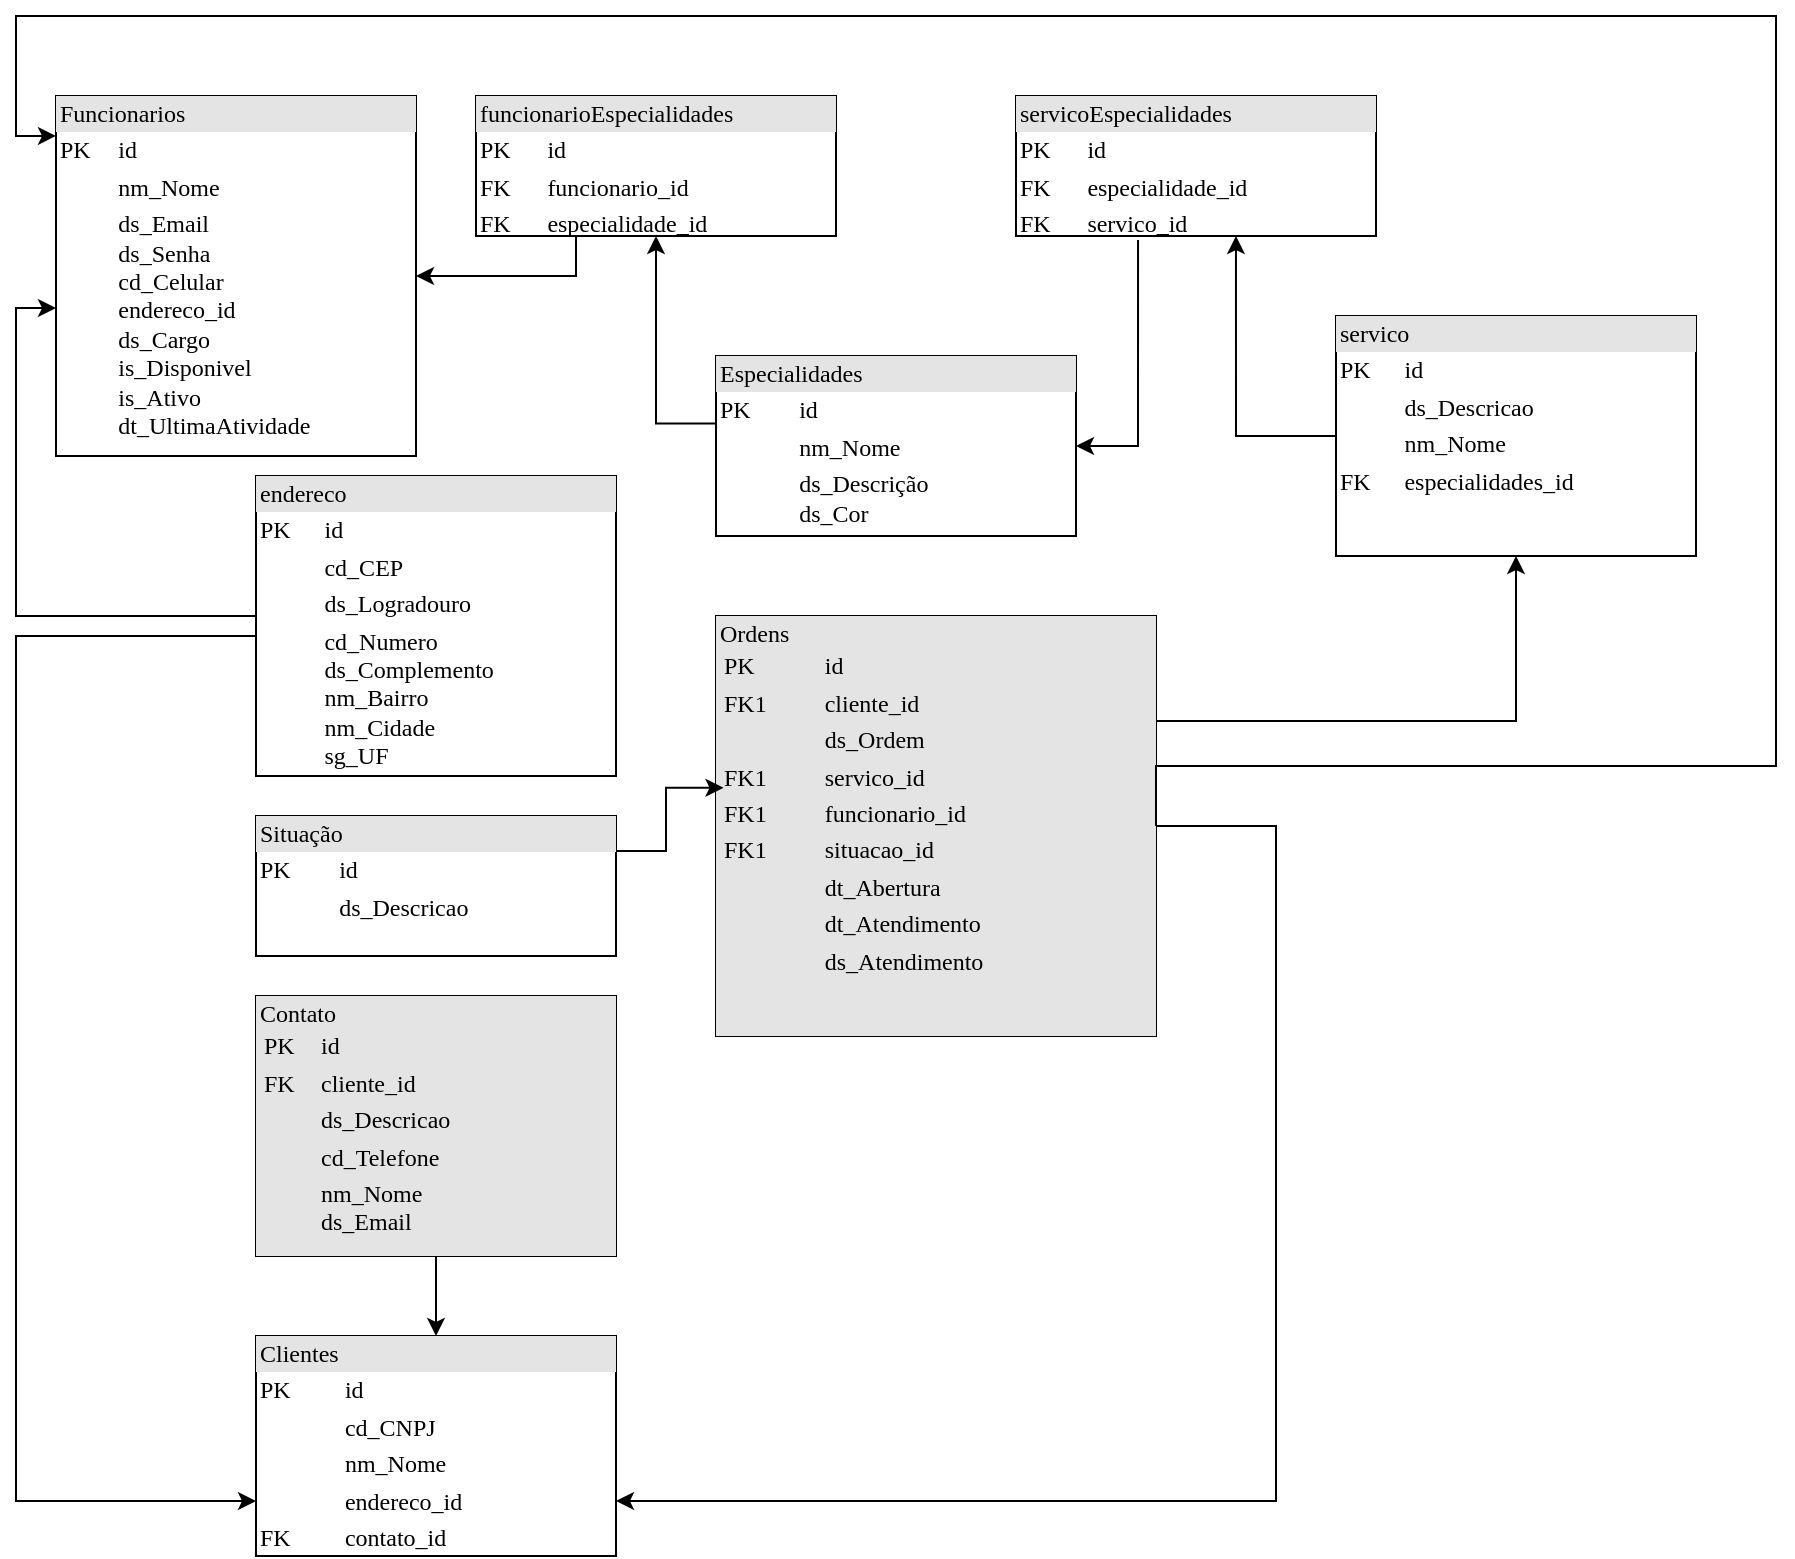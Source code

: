 <mxfile version="24.7.16">
  <diagram name="Page-1" id="2ca16b54-16f6-2749-3443-fa8db7711227">
    <mxGraphModel dx="1332" dy="573" grid="1" gridSize="10" guides="1" tooltips="1" connect="1" arrows="1" fold="1" page="1" pageScale="1" pageWidth="1100" pageHeight="850" background="none" math="0" shadow="0">
      <root>
        <mxCell id="0" />
        <mxCell id="1" parent="0" />
        <mxCell id="2ed32ef02a7f4228-1" value="&lt;div style=&quot;box-sizing:border-box;width:100%;background:#e4e4e4;padding:2px;&quot;&gt;Funcionarios&lt;/div&gt;&lt;table style=&quot;width:100%;font-size:1em;&quot; cellpadding=&quot;2&quot; cellspacing=&quot;0&quot;&gt;&lt;tbody&gt;&lt;tr&gt;&lt;td&gt;PK&lt;/td&gt;&lt;td&gt;id&lt;br&gt;&lt;/td&gt;&lt;/tr&gt;&lt;tr&gt;&lt;td&gt;&lt;br&gt;&lt;/td&gt;&lt;td&gt;nm_Nome&lt;/td&gt;&lt;/tr&gt;&lt;tr&gt;&lt;td&gt;&lt;/td&gt;&lt;td&gt;ds_Email&lt;br&gt;ds_Senha&lt;br&gt;cd_Celular&lt;br&gt;endereco_id&lt;br&gt;ds_Cargo&lt;br&gt;is_Disponivel&lt;br&gt;is_Ativo&lt;br&gt;&lt;span style=&quot;background-color: rgb(255, 255, 255);&quot;&gt;dt_UltimaAtividade&lt;/span&gt;&lt;br style=&quot;background-color: rgb(255, 255, 255);&quot;&gt;&lt;/td&gt;&lt;/tr&gt;&lt;/tbody&gt;&lt;/table&gt;" style="verticalAlign=top;align=left;overflow=fill;html=1;rounded=0;shadow=0;comic=0;labelBackgroundColor=none;strokeWidth=1;fontFamily=Verdana;fontSize=12" parent="1" vertex="1">
          <mxGeometry x="110" y="100" width="180" height="180" as="geometry" />
        </mxCell>
        <mxCell id="2ed32ef02a7f4228-2" value="&lt;div style=&quot;box-sizing: border-box ; width: 100% ; background: #e4e4e4 ; padding: 2px&quot;&gt;Especialidades&lt;/div&gt;&lt;table style=&quot;width: 100% ; font-size: 1em&quot; cellpadding=&quot;2&quot; cellspacing=&quot;0&quot;&gt;&lt;tbody&gt;&lt;tr&gt;&lt;td&gt;PK&lt;/td&gt;&lt;td&gt;id&lt;/td&gt;&lt;/tr&gt;&lt;tr&gt;&lt;td&gt;&lt;br&gt;&lt;/td&gt;&lt;td&gt;nm_Nome&lt;/td&gt;&lt;/tr&gt;&lt;tr&gt;&lt;td&gt;&lt;/td&gt;&lt;td&gt;ds_Descrição&lt;br&gt;&lt;span style=&quot;background-color: rgb(255, 255, 255);&quot;&gt;ds_Cor&lt;/span&gt;&lt;br&gt;&lt;/td&gt;&lt;/tr&gt;&lt;tr&gt;&lt;td&gt;&lt;/td&gt;&lt;td&gt;&lt;br&gt;&lt;/td&gt;&lt;/tr&gt;&lt;/tbody&gt;&lt;/table&gt;" style="verticalAlign=top;align=left;overflow=fill;html=1;rounded=0;shadow=0;comic=0;labelBackgroundColor=none;strokeWidth=1;fontFamily=Verdana;fontSize=12" parent="1" vertex="1">
          <mxGeometry x="440" y="230" width="180" height="90" as="geometry" />
        </mxCell>
        <mxCell id="2ed32ef02a7f4228-4" value="&lt;div style=&quot;box-sizing: border-box ; width: 100% ; background: #e4e4e4 ; padding: 2px&quot;&gt;Clientes&lt;/div&gt;&lt;table style=&quot;width: 100% ; font-size: 1em&quot; cellpadding=&quot;2&quot; cellspacing=&quot;0&quot;&gt;&lt;tbody&gt;&lt;tr&gt;&lt;td&gt;PK&lt;/td&gt;&lt;td&gt;id&lt;/td&gt;&lt;/tr&gt;&lt;tr&gt;&lt;td&gt;&lt;br&gt;&lt;/td&gt;&lt;td&gt;cd_CNPJ&lt;/td&gt;&lt;/tr&gt;&lt;tr&gt;&lt;td&gt;&lt;/td&gt;&lt;td&gt;nm_Nome&lt;/td&gt;&lt;/tr&gt;&lt;tr&gt;&lt;td&gt;&lt;br&gt;&lt;/td&gt;&lt;td&gt;endereco_id&lt;/td&gt;&lt;/tr&gt;&lt;tr&gt;&lt;td&gt;FK&lt;/td&gt;&lt;td&gt;contato_id&lt;/td&gt;&lt;/tr&gt;&lt;/tbody&gt;&lt;/table&gt;" style="verticalAlign=top;align=left;overflow=fill;html=1;rounded=0;shadow=0;comic=0;labelBackgroundColor=none;strokeWidth=1;fontFamily=Verdana;fontSize=12" parent="1" vertex="1">
          <mxGeometry x="210" y="720" width="180" height="110" as="geometry" />
        </mxCell>
        <mxCell id="E1wmSHJxvpyyn2h4fCHY-12" style="edgeStyle=orthogonalEdgeStyle;rounded=0;orthogonalLoop=1;jettySize=auto;html=1;exitX=1;exitY=0.25;exitDx=0;exitDy=0;entryX=0.5;entryY=1;entryDx=0;entryDy=0;" parent="1" source="2ed32ef02a7f4228-8" target="E1wmSHJxvpyyn2h4fCHY-4" edge="1">
          <mxGeometry relative="1" as="geometry" />
        </mxCell>
        <mxCell id="E1wmSHJxvpyyn2h4fCHY-13" style="edgeStyle=orthogonalEdgeStyle;rounded=0;orthogonalLoop=1;jettySize=auto;html=1;entryX=1;entryY=0.75;entryDx=0;entryDy=0;exitX=1;exitY=0.5;exitDx=0;exitDy=0;" parent="1" source="2ed32ef02a7f4228-8" target="2ed32ef02a7f4228-4" edge="1">
          <mxGeometry relative="1" as="geometry">
            <Array as="points">
              <mxPoint x="720" y="465" />
              <mxPoint x="720" y="803" />
            </Array>
            <mxPoint x="680" y="500" as="sourcePoint" />
          </mxGeometry>
        </mxCell>
        <mxCell id="2ed32ef02a7f4228-8" value="&lt;div style=&quot;box-sizing: border-box ; width: 100% ; background: #e4e4e4 ; padding: 2px&quot;&gt;Ordens&lt;table style=&quot;background-color: initial; font-size: 1em; width: 100%;&quot; cellpadding=&quot;2&quot; cellspacing=&quot;0&quot;&gt;&lt;tbody&gt;&lt;tr&gt;&lt;td&gt;PK&lt;/td&gt;&lt;td&gt;id&lt;/td&gt;&lt;/tr&gt;&lt;tr&gt;&lt;td&gt;FK1&lt;/td&gt;&lt;td&gt;cliente_id&lt;/td&gt;&lt;/tr&gt;&lt;tr&gt;&lt;td&gt;&lt;/td&gt;&lt;td&gt;ds_Ordem&lt;/td&gt;&lt;/tr&gt;&lt;tr&gt;&lt;td&gt;FK1&lt;br&gt;&lt;/td&gt;&lt;td&gt;servico_id&lt;br&gt;&lt;/td&gt;&lt;/tr&gt;&lt;tr&gt;&lt;td&gt;FK1&lt;br&gt;&lt;/td&gt;&lt;td&gt;funcionario_id&lt;br&gt;&lt;/td&gt;&lt;/tr&gt;&lt;tr&gt;&lt;td&gt;FK1&lt;br&gt;&lt;/td&gt;&lt;td&gt;situacao_id&lt;br&gt;&lt;/td&gt;&lt;/tr&gt;&lt;tr&gt;&lt;td&gt;&lt;br&gt;&lt;/td&gt;&lt;td&gt;dt_Abertura&lt;/td&gt;&lt;/tr&gt;&lt;tr&gt;&lt;td&gt;&lt;br&gt;&lt;/td&gt;&lt;td&gt;dt_Atendimento&lt;/td&gt;&lt;/tr&gt;&lt;tr&gt;&lt;td&gt;&lt;br&gt;&lt;/td&gt;&lt;td&gt;ds_Atendimento&lt;/td&gt;&lt;/tr&gt;&lt;tr&gt;&lt;td&gt;&lt;br&gt;&lt;/td&gt;&lt;td&gt;&lt;br&gt;&lt;/td&gt;&lt;/tr&gt;&lt;tr&gt;&lt;td&gt;&lt;br&gt;&lt;/td&gt;&lt;td&gt;&lt;br&gt;&lt;/td&gt;&lt;/tr&gt;&lt;tr&gt;&lt;td&gt;&lt;br&gt;&lt;/td&gt;&lt;td&gt;&lt;br&gt;&lt;/td&gt;&lt;/tr&gt;&lt;tr&gt;&lt;td&gt;&lt;br&gt;&lt;/td&gt;&lt;td&gt;&lt;br&gt;&lt;/td&gt;&lt;/tr&gt;&lt;tr&gt;&lt;td&gt;&lt;br&gt;&lt;/td&gt;&lt;td&gt;&lt;br&gt;&lt;/td&gt;&lt;/tr&gt;&lt;tr&gt;&lt;td&gt;&lt;br&gt;&lt;/td&gt;&lt;td&gt;&lt;br&gt;&lt;/td&gt;&lt;/tr&gt;&lt;tr&gt;&lt;td&gt;&lt;br&gt;&lt;/td&gt;&lt;td&gt;&lt;br&gt;&lt;/td&gt;&lt;/tr&gt;&lt;/tbody&gt;&lt;/table&gt;&lt;/div&gt;" style="verticalAlign=top;align=left;overflow=fill;html=1;rounded=0;shadow=0;comic=0;labelBackgroundColor=none;strokeWidth=1;fontFamily=Verdana;fontSize=12" parent="1" vertex="1">
          <mxGeometry x="440" y="360" width="220" height="210" as="geometry" />
        </mxCell>
        <mxCell id="2ed32ef02a7f4228-11" value="&lt;div style=&quot;box-sizing:border-box;width:100%;background:#e4e4e4;padding:2px;&quot;&gt;Situação&lt;/div&gt;&lt;table style=&quot;width:100%;font-size:1em;&quot; cellpadding=&quot;2&quot; cellspacing=&quot;0&quot;&gt;&lt;tbody&gt;&lt;tr&gt;&lt;td&gt;PK&lt;/td&gt;&lt;td&gt;id&lt;/td&gt;&lt;/tr&gt;&lt;tr&gt;&lt;td&gt;&lt;br&gt;&lt;/td&gt;&lt;td&gt;ds_Descricao&lt;/td&gt;&lt;/tr&gt;&lt;tr&gt;&lt;td&gt;&lt;/td&gt;&lt;td&gt;&lt;br&gt;&lt;/td&gt;&lt;/tr&gt;&lt;/tbody&gt;&lt;/table&gt;" style="verticalAlign=top;align=left;overflow=fill;html=1;rounded=0;shadow=0;comic=0;labelBackgroundColor=none;strokeWidth=1;fontFamily=Verdana;fontSize=12" parent="1" vertex="1">
          <mxGeometry x="210" y="460" width="180" height="70" as="geometry" />
        </mxCell>
        <mxCell id="E1wmSHJxvpyyn2h4fCHY-2" style="edgeStyle=orthogonalEdgeStyle;rounded=0;orthogonalLoop=1;jettySize=auto;html=1;entryX=0.5;entryY=1;entryDx=0;entryDy=0;exitX=0;exitY=0.375;exitDx=0;exitDy=0;exitPerimeter=0;" parent="1" source="2ed32ef02a7f4228-2" target="E1wmSHJxvpyyn2h4fCHY-6" edge="1">
          <mxGeometry relative="1" as="geometry">
            <mxPoint x="440" y="250" as="sourcePoint" />
          </mxGeometry>
        </mxCell>
        <mxCell id="E1wmSHJxvpyyn2h4fCHY-4" value="&lt;div style=&quot;box-sizing:border-box;width:100%;background:#e4e4e4;padding:2px;&quot;&gt;servico&lt;/div&gt;&lt;table style=&quot;width:100%;font-size:1em;&quot; cellpadding=&quot;2&quot; cellspacing=&quot;0&quot;&gt;&lt;tbody&gt;&lt;tr&gt;&lt;td&gt;PK&lt;/td&gt;&lt;td&gt;id&lt;/td&gt;&lt;/tr&gt;&lt;tr&gt;&lt;td&gt;&lt;br&gt;&lt;/td&gt;&lt;td&gt;ds_Descricao&lt;/td&gt;&lt;/tr&gt;&lt;tr&gt;&lt;td&gt;&lt;br&gt;&lt;/td&gt;&lt;td&gt;nm_Nome&lt;/td&gt;&lt;/tr&gt;&lt;tr&gt;&lt;td&gt;FK&lt;/td&gt;&lt;td&gt;especialidades_id&lt;/td&gt;&lt;/tr&gt;&lt;tr&gt;&lt;td&gt;&lt;/td&gt;&lt;td&gt;&lt;br&gt;&lt;/td&gt;&lt;/tr&gt;&lt;/tbody&gt;&lt;/table&gt;" style="verticalAlign=top;align=left;overflow=fill;html=1;rounded=0;shadow=0;comic=0;labelBackgroundColor=none;strokeWidth=1;fontFamily=Verdana;fontSize=12" parent="1" vertex="1">
          <mxGeometry x="750" y="210" width="180" height="120" as="geometry" />
        </mxCell>
        <mxCell id="E1wmSHJxvpyyn2h4fCHY-5" style="edgeStyle=orthogonalEdgeStyle;rounded=0;orthogonalLoop=1;jettySize=auto;html=1;exitX=0.5;exitY=1;exitDx=0;exitDy=0;" parent="1" source="E1wmSHJxvpyyn2h4fCHY-4" target="E1wmSHJxvpyyn2h4fCHY-4" edge="1">
          <mxGeometry relative="1" as="geometry" />
        </mxCell>
        <mxCell id="E1wmSHJxvpyyn2h4fCHY-7" style="edgeStyle=orthogonalEdgeStyle;rounded=0;orthogonalLoop=1;jettySize=auto;html=1;exitX=0.25;exitY=1;exitDx=0;exitDy=0;entryX=1;entryY=0.5;entryDx=0;entryDy=0;" parent="1" source="E1wmSHJxvpyyn2h4fCHY-6" target="2ed32ef02a7f4228-1" edge="1">
          <mxGeometry relative="1" as="geometry">
            <mxPoint x="370" y="260" as="targetPoint" />
            <Array as="points">
              <mxPoint x="370" y="170" />
              <mxPoint x="370" y="190" />
            </Array>
          </mxGeometry>
        </mxCell>
        <mxCell id="E1wmSHJxvpyyn2h4fCHY-6" value="&lt;div style=&quot;box-sizing:border-box;width:100%;background:#e4e4e4;padding:2px;&quot;&gt;funcionarioEspecialidades&lt;/div&gt;&lt;table style=&quot;width:100%;font-size:1em;&quot; cellpadding=&quot;2&quot; cellspacing=&quot;0&quot;&gt;&lt;tbody&gt;&lt;tr&gt;&lt;td&gt;PK&lt;/td&gt;&lt;td&gt;id&lt;/td&gt;&lt;/tr&gt;&lt;tr&gt;&lt;td&gt;FK&lt;/td&gt;&lt;td&gt;funcionario_id&lt;/td&gt;&lt;/tr&gt;&lt;tr&gt;&lt;td&gt;FK&lt;/td&gt;&lt;td&gt;especialidade_id&lt;/td&gt;&lt;/tr&gt;&lt;/tbody&gt;&lt;/table&gt;" style="verticalAlign=top;align=left;overflow=fill;html=1;rounded=0;shadow=0;comic=0;labelBackgroundColor=none;strokeWidth=1;fontFamily=Verdana;fontSize=12" parent="1" vertex="1">
          <mxGeometry x="320" y="100" width="180" height="70" as="geometry" />
        </mxCell>
        <mxCell id="E1wmSHJxvpyyn2h4fCHY-8" style="edgeStyle=orthogonalEdgeStyle;rounded=0;orthogonalLoop=1;jettySize=auto;html=1;entryX=0.611;entryY=1;entryDx=0;entryDy=0;entryPerimeter=0;exitX=0;exitY=0.5;exitDx=0;exitDy=0;" parent="1" source="E1wmSHJxvpyyn2h4fCHY-4" target="E1wmSHJxvpyyn2h4fCHY-9" edge="1">
          <mxGeometry relative="1" as="geometry">
            <mxPoint x="740" y="230" as="sourcePoint" />
            <Array as="points">
              <mxPoint x="700" y="270" />
            </Array>
          </mxGeometry>
        </mxCell>
        <mxCell id="E1wmSHJxvpyyn2h4fCHY-10" style="edgeStyle=orthogonalEdgeStyle;rounded=0;orthogonalLoop=1;jettySize=auto;html=1;exitX=0.339;exitY=1.029;exitDx=0;exitDy=0;exitPerimeter=0;entryX=1;entryY=0.5;entryDx=0;entryDy=0;" parent="1" source="E1wmSHJxvpyyn2h4fCHY-9" target="2ed32ef02a7f4228-2" edge="1">
          <mxGeometry relative="1" as="geometry">
            <mxPoint x="680" y="260" as="targetPoint" />
          </mxGeometry>
        </mxCell>
        <mxCell id="E1wmSHJxvpyyn2h4fCHY-9" value="&lt;div style=&quot;box-sizing:border-box;width:100%;background:#e4e4e4;padding:2px;&quot;&gt;servicoEspecialidades&lt;/div&gt;&lt;table style=&quot;width:100%;font-size:1em;&quot; cellpadding=&quot;2&quot; cellspacing=&quot;0&quot;&gt;&lt;tbody&gt;&lt;tr&gt;&lt;td&gt;PK&lt;/td&gt;&lt;td&gt;id&lt;/td&gt;&lt;/tr&gt;&lt;tr&gt;&lt;td&gt;FK&lt;/td&gt;&lt;td&gt;especialidade_id&lt;/td&gt;&lt;/tr&gt;&lt;tr&gt;&lt;td&gt;FK&lt;/td&gt;&lt;td&gt;servico_id&lt;/td&gt;&lt;/tr&gt;&lt;/tbody&gt;&lt;/table&gt;" style="verticalAlign=top;align=left;overflow=fill;html=1;rounded=0;shadow=0;comic=0;labelBackgroundColor=none;strokeWidth=1;fontFamily=Verdana;fontSize=12" parent="1" vertex="1">
          <mxGeometry x="590" y="100" width="180" height="70" as="geometry" />
        </mxCell>
        <mxCell id="E1wmSHJxvpyyn2h4fCHY-14" style="edgeStyle=orthogonalEdgeStyle;rounded=0;orthogonalLoop=1;jettySize=auto;html=1;exitX=1;exitY=0.25;exitDx=0;exitDy=0;entryX=0.017;entryY=0.409;entryDx=0;entryDy=0;entryPerimeter=0;" parent="1" source="2ed32ef02a7f4228-11" target="2ed32ef02a7f4228-8" edge="1">
          <mxGeometry relative="1" as="geometry" />
        </mxCell>
        <mxCell id="E1wmSHJxvpyyn2h4fCHY-15" style="edgeStyle=orthogonalEdgeStyle;rounded=0;orthogonalLoop=1;jettySize=auto;html=1;entryX=0;entryY=0.111;entryDx=0;entryDy=0;entryPerimeter=0;exitX=1;exitY=0.5;exitDx=0;exitDy=0;" parent="1" source="2ed32ef02a7f4228-8" target="2ed32ef02a7f4228-1" edge="1">
          <mxGeometry relative="1" as="geometry">
            <mxPoint x="620" y="444" as="sourcePoint" />
            <Array as="points">
              <mxPoint x="970" y="435" />
              <mxPoint x="970" y="60" />
              <mxPoint x="90" y="60" />
              <mxPoint x="90" y="120" />
            </Array>
          </mxGeometry>
        </mxCell>
        <mxCell id="lj5euqVgex8FqeP5p7rU-2" style="edgeStyle=orthogonalEdgeStyle;rounded=0;orthogonalLoop=1;jettySize=auto;html=1;entryX=0.5;entryY=0;entryDx=0;entryDy=0;" parent="1" source="lj5euqVgex8FqeP5p7rU-1" target="2ed32ef02a7f4228-4" edge="1">
          <mxGeometry relative="1" as="geometry">
            <Array as="points" />
          </mxGeometry>
        </mxCell>
        <mxCell id="lj5euqVgex8FqeP5p7rU-1" value="&lt;div style=&quot;box-sizing: border-box ; width: 100% ; background: #e4e4e4 ; padding: 2px&quot;&gt;Contato&lt;table style=&quot;background-color: initial; font-size: 1em; width: 100%;&quot; cellpadding=&quot;2&quot; cellspacing=&quot;0&quot;&gt;&lt;tbody&gt;&lt;tr&gt;&lt;td&gt;PK&lt;/td&gt;&lt;td&gt;id&lt;/td&gt;&lt;/tr&gt;&lt;tr&gt;&lt;td&gt;FK&lt;/td&gt;&lt;td&gt;cliente_id&lt;/td&gt;&lt;/tr&gt;&lt;tr&gt;&lt;td&gt;&lt;/td&gt;&lt;td&gt;ds_Descricao&lt;span style=&quot;white-space: pre;&quot;&gt;&#x9;&lt;/span&gt;&lt;span style=&quot;white-space: pre;&quot;&gt;&#x9;&lt;/span&gt;&lt;/td&gt;&lt;/tr&gt;&lt;tr&gt;&lt;td&gt;&lt;br&gt;&lt;/td&gt;&lt;td&gt;cd_Telefone&lt;/td&gt;&lt;/tr&gt;&lt;tr&gt;&lt;td&gt;&lt;br&gt;&lt;/td&gt;&lt;td&gt;nm_Nome&lt;br&gt;ds_Email&lt;/td&gt;&lt;/tr&gt;&lt;tr&gt;&lt;td&gt;&lt;br&gt;&lt;/td&gt;&lt;td&gt;&lt;br&gt;&lt;/td&gt;&lt;/tr&gt;&lt;/tbody&gt;&lt;/table&gt;&lt;/div&gt;" style="verticalAlign=top;align=left;overflow=fill;html=1;rounded=0;shadow=0;comic=0;labelBackgroundColor=none;strokeWidth=1;fontFamily=Verdana;fontSize=12" parent="1" vertex="1">
          <mxGeometry x="210" y="550" width="180" height="130" as="geometry" />
        </mxCell>
        <mxCell id="iMW0kM_b6GtbQLB3pwRe-6" style="edgeStyle=orthogonalEdgeStyle;rounded=0;orthogonalLoop=1;jettySize=auto;html=1;entryX=0;entryY=0.75;entryDx=0;entryDy=0;" parent="1" target="2ed32ef02a7f4228-4" edge="1">
          <mxGeometry relative="1" as="geometry">
            <mxPoint x="210" y="370" as="sourcePoint" />
            <Array as="points">
              <mxPoint x="90" y="370" />
              <mxPoint x="90" y="803" />
            </Array>
          </mxGeometry>
        </mxCell>
        <mxCell id="iMW0kM_b6GtbQLB3pwRe-4" value="&lt;div style=&quot;box-sizing:border-box;width:100%;background:#e4e4e4;padding:2px;&quot;&gt;endereco&lt;/div&gt;&lt;table style=&quot;width:100%;font-size:1em;&quot; cellpadding=&quot;2&quot; cellspacing=&quot;0&quot;&gt;&lt;tbody&gt;&lt;tr&gt;&lt;td&gt;PK&lt;/td&gt;&lt;td&gt;id&lt;/td&gt;&lt;/tr&gt;&lt;tr&gt;&lt;td&gt;&lt;br&gt;&lt;/td&gt;&lt;td&gt;cd_CEP&lt;/td&gt;&lt;/tr&gt;&lt;tr&gt;&lt;td&gt;&lt;br&gt;&lt;/td&gt;&lt;td&gt;ds_Logradouro&lt;/td&gt;&lt;/tr&gt;&lt;tr&gt;&lt;td&gt;&lt;br&gt;&lt;/td&gt;&lt;td&gt;cd_Numero&lt;br&gt;ds_Complemento&lt;br&gt;nm_Bairro&lt;br&gt;nm_Cidade&lt;br&gt;sg_UF&lt;/td&gt;&lt;/tr&gt;&lt;tr&gt;&lt;td&gt;&lt;/td&gt;&lt;td&gt;&lt;br&gt;&lt;/td&gt;&lt;/tr&gt;&lt;/tbody&gt;&lt;/table&gt;" style="verticalAlign=top;align=left;overflow=fill;html=1;rounded=0;shadow=0;comic=0;labelBackgroundColor=none;strokeWidth=1;fontFamily=Verdana;fontSize=12" parent="1" vertex="1">
          <mxGeometry x="210" y="290" width="180" height="150" as="geometry" />
        </mxCell>
        <mxCell id="iMW0kM_b6GtbQLB3pwRe-5" style="edgeStyle=orthogonalEdgeStyle;rounded=0;orthogonalLoop=1;jettySize=auto;html=1;entryX=0;entryY=0.589;entryDx=0;entryDy=0;entryPerimeter=0;exitX=0;exitY=0.5;exitDx=0;exitDy=0;" parent="1" source="iMW0kM_b6GtbQLB3pwRe-4" target="2ed32ef02a7f4228-1" edge="1">
          <mxGeometry relative="1" as="geometry">
            <Array as="points">
              <mxPoint x="210" y="360" />
              <mxPoint x="90" y="360" />
              <mxPoint x="90" y="206" />
            </Array>
          </mxGeometry>
        </mxCell>
      </root>
    </mxGraphModel>
  </diagram>
</mxfile>
